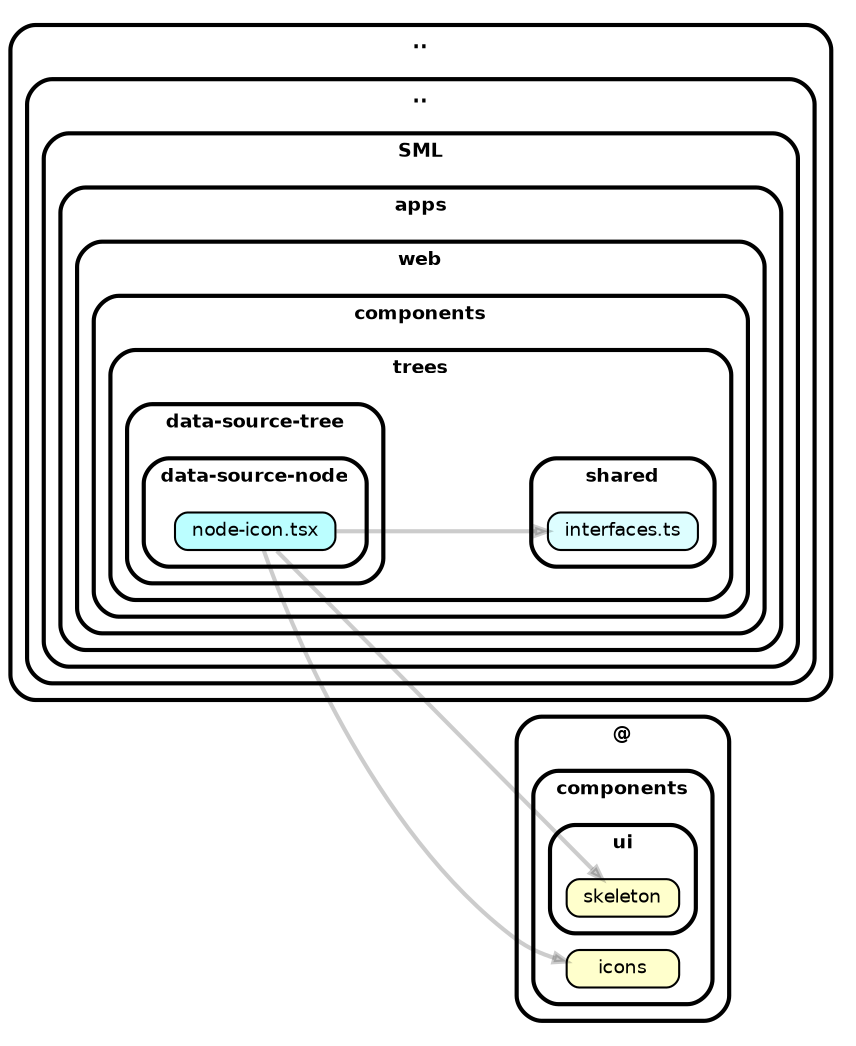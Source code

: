 strict digraph "dependency-cruiser output"{
    rankdir="LR" splines="true" overlap="false" nodesep="0.16" ranksep="0.18" fontname="Helvetica-bold" fontsize="9" style="rounded,bold,filled" fillcolor="#ffffff" compound="true"
    node [shape="box" style="rounded, filled" height="0.2" color="black" fillcolor="#ffffcc" fontcolor="black" fontname="Helvetica" fontsize="9"]
    edge [arrowhead="normal" arrowsize="0.6" penwidth="2.0" color="#00000033" fontname="Helvetica" fontsize="9"]

    subgraph "cluster_.." {label=".." subgraph "cluster_../.." {label=".." subgraph "cluster_../../SML" {label="SML" subgraph "cluster_../../SML/apps" {label="apps" subgraph "cluster_../../SML/apps/web" {label="web" subgraph "cluster_../../SML/apps/web/components" {label="components" subgraph "cluster_../../SML/apps/web/components/trees" {label="trees" subgraph "cluster_../../SML/apps/web/components/trees/data-source-tree" {label="data-source-tree" subgraph "cluster_../../SML/apps/web/components/trees/data-source-tree/data-source-node" {label="data-source-node" "../../SML/apps/web/components/trees/data-source-tree/data-source-node/node-icon.tsx" [label=<node-icon.tsx> tooltip="node-icon.tsx" URL="../../SML/apps/web/components/trees/data-source-tree/data-source-node/node-icon.tsx" fillcolor="#bbfeff"] } } } } } } } } }
    "../../SML/apps/web/components/trees/data-source-tree/data-source-node/node-icon.tsx" -> "../../SML/apps/web/components/trees/shared/interfaces.ts"
    "../../SML/apps/web/components/trees/data-source-tree/data-source-node/node-icon.tsx" -> "@/components/icons"
    "../../SML/apps/web/components/trees/data-source-tree/data-source-node/node-icon.tsx" -> "@/components/ui/skeleton"
    subgraph "cluster_.." {label=".." subgraph "cluster_../.." {label=".." subgraph "cluster_../../SML" {label="SML" subgraph "cluster_../../SML/apps" {label="apps" subgraph "cluster_../../SML/apps/web" {label="web" subgraph "cluster_../../SML/apps/web/components" {label="components" subgraph "cluster_../../SML/apps/web/components/trees" {label="trees" subgraph "cluster_../../SML/apps/web/components/trees/shared" {label="shared" "../../SML/apps/web/components/trees/shared/interfaces.ts" [label=<interfaces.ts> tooltip="interfaces.ts" URL="../../SML/apps/web/components/trees/shared/interfaces.ts" fillcolor="#ddfeff"] } } } } } } } }
    subgraph "cluster_@" {label="@" subgraph "cluster_@/components" {label="components" "@/components/icons" [label=<icons> tooltip="icons" ] } }
    subgraph "cluster_@" {label="@" subgraph "cluster_@/components" {label="components" subgraph "cluster_@/components/ui" {label="ui" "@/components/ui/skeleton" [label=<skeleton> tooltip="skeleton" ] } } }
}
